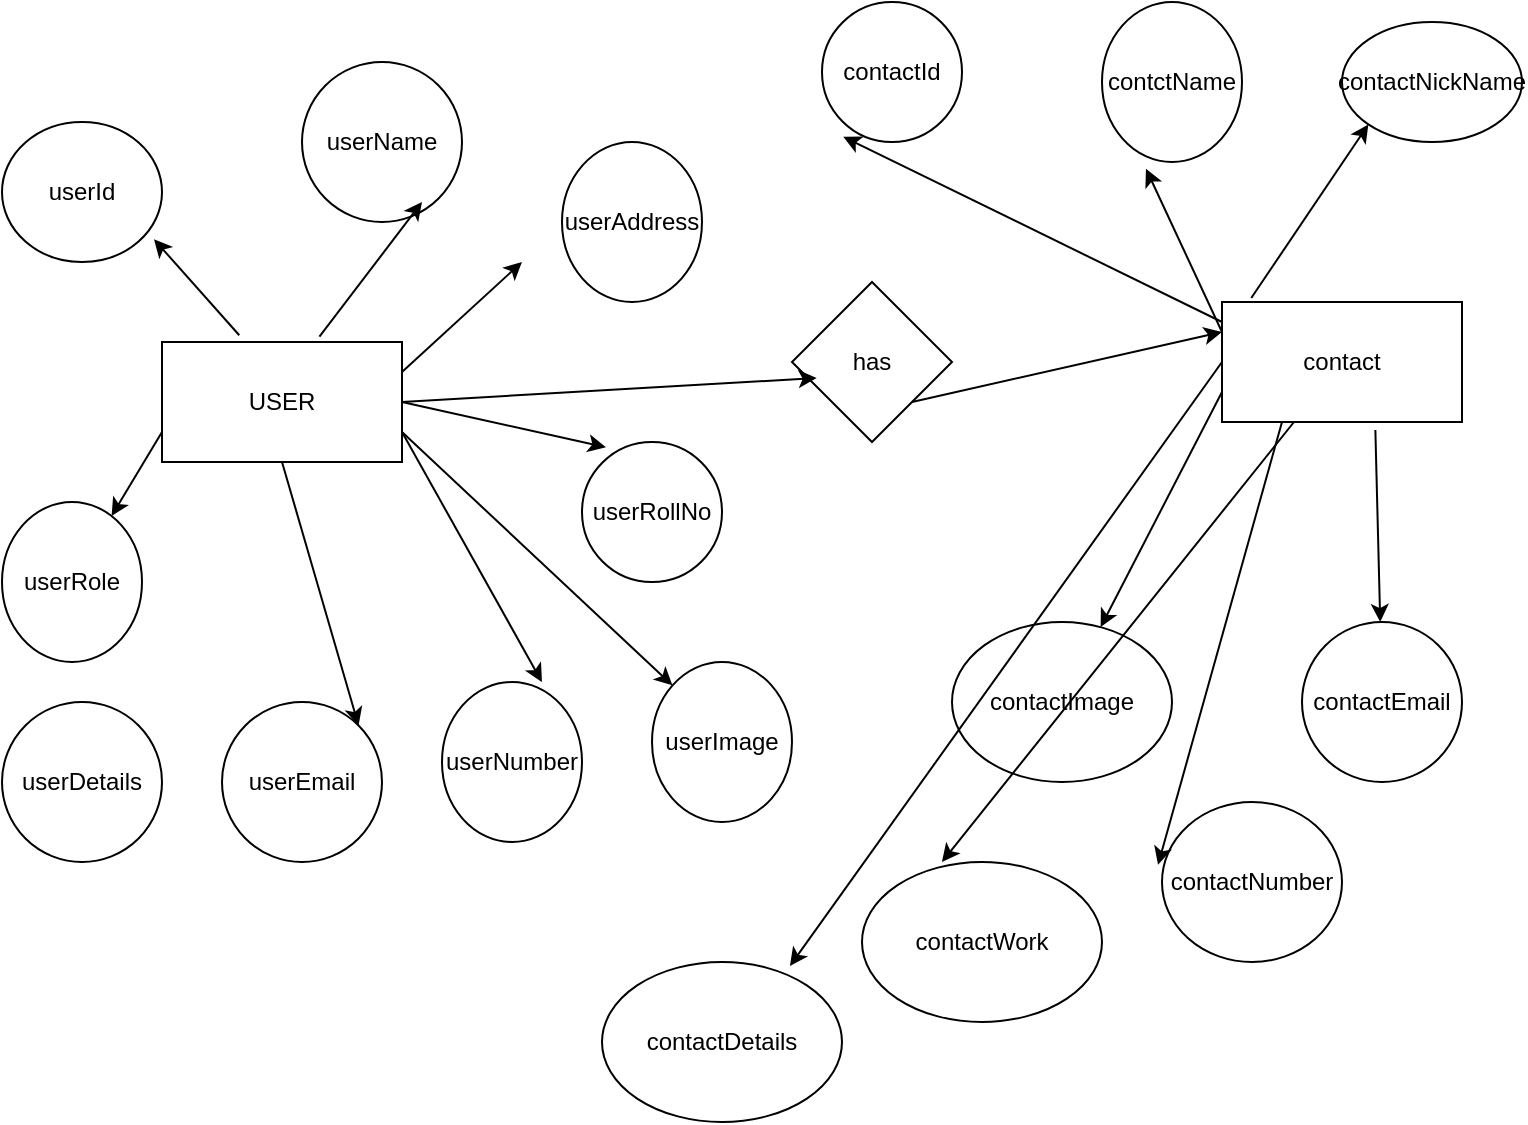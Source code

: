 <mxfile version="22.1.3" type="github">
  <diagram name="Page-1" id="zTiALw78QjRn_7bLFiu3">
    <mxGraphModel dx="794" dy="454" grid="1" gridSize="10" guides="1" tooltips="1" connect="1" arrows="1" fold="1" page="1" pageScale="1" pageWidth="850" pageHeight="1100" math="0" shadow="0">
      <root>
        <mxCell id="0" />
        <mxCell id="1" parent="0" />
        <mxCell id="hoo1MTpkZW51-VY-299C-1" value="USER" style="rounded=0;whiteSpace=wrap;html=1;" vertex="1" parent="1">
          <mxGeometry x="110" y="200" width="120" height="60" as="geometry" />
        </mxCell>
        <mxCell id="hoo1MTpkZW51-VY-299C-2" value="contact" style="rounded=0;whiteSpace=wrap;html=1;" vertex="1" parent="1">
          <mxGeometry x="640" y="180" width="120" height="60" as="geometry" />
        </mxCell>
        <mxCell id="hoo1MTpkZW51-VY-299C-3" value="" style="endArrow=classic;html=1;rounded=0;exitX=1;exitY=0.25;exitDx=0;exitDy=0;" edge="1" parent="1" source="hoo1MTpkZW51-VY-299C-1">
          <mxGeometry width="50" height="50" relative="1" as="geometry">
            <mxPoint x="380" y="260" as="sourcePoint" />
            <mxPoint x="290" y="160" as="targetPoint" />
          </mxGeometry>
        </mxCell>
        <mxCell id="hoo1MTpkZW51-VY-299C-4" value="userAddress" style="ellipse;whiteSpace=wrap;html=1;" vertex="1" parent="1">
          <mxGeometry x="310" y="100" width="70" height="80" as="geometry" />
        </mxCell>
        <mxCell id="hoo1MTpkZW51-VY-299C-5" value="userName" style="ellipse;whiteSpace=wrap;html=1;" vertex="1" parent="1">
          <mxGeometry x="180" y="60" width="80" height="80" as="geometry" />
        </mxCell>
        <mxCell id="hoo1MTpkZW51-VY-299C-6" value="userId" style="ellipse;whiteSpace=wrap;html=1;" vertex="1" parent="1">
          <mxGeometry x="30" y="90" width="80" height="70" as="geometry" />
        </mxCell>
        <mxCell id="hoo1MTpkZW51-VY-299C-7" value="contactEmail" style="ellipse;whiteSpace=wrap;html=1;" vertex="1" parent="1">
          <mxGeometry x="680" y="340" width="80" height="80" as="geometry" />
        </mxCell>
        <mxCell id="hoo1MTpkZW51-VY-299C-8" value="userRollNo" style="ellipse;whiteSpace=wrap;html=1;" vertex="1" parent="1">
          <mxGeometry x="320" y="250" width="70" height="70" as="geometry" />
        </mxCell>
        <mxCell id="hoo1MTpkZW51-VY-299C-9" value="userEmail" style="ellipse;whiteSpace=wrap;html=1;" vertex="1" parent="1">
          <mxGeometry x="140" y="380" width="80" height="80" as="geometry" />
        </mxCell>
        <mxCell id="hoo1MTpkZW51-VY-299C-10" value="contactId" style="ellipse;whiteSpace=wrap;html=1;" vertex="1" parent="1">
          <mxGeometry x="440" y="30" width="70" height="70" as="geometry" />
        </mxCell>
        <mxCell id="hoo1MTpkZW51-VY-299C-11" value="contactNickName" style="ellipse;whiteSpace=wrap;html=1;" vertex="1" parent="1">
          <mxGeometry x="700" y="40" width="90" height="60" as="geometry" />
        </mxCell>
        <mxCell id="hoo1MTpkZW51-VY-299C-12" value="contctName" style="ellipse;whiteSpace=wrap;html=1;" vertex="1" parent="1">
          <mxGeometry x="580" y="30" width="70" height="80" as="geometry" />
        </mxCell>
        <mxCell id="hoo1MTpkZW51-VY-299C-13" value="has" style="rhombus;whiteSpace=wrap;html=1;" vertex="1" parent="1">
          <mxGeometry x="425" y="170" width="80" height="80" as="geometry" />
        </mxCell>
        <mxCell id="hoo1MTpkZW51-VY-299C-14" value="userNumber" style="ellipse;whiteSpace=wrap;html=1;" vertex="1" parent="1">
          <mxGeometry x="250" y="370" width="70" height="80" as="geometry" />
        </mxCell>
        <mxCell id="hoo1MTpkZW51-VY-299C-15" value="userImage" style="ellipse;whiteSpace=wrap;html=1;" vertex="1" parent="1">
          <mxGeometry x="355" y="360" width="70" height="80" as="geometry" />
        </mxCell>
        <mxCell id="hoo1MTpkZW51-VY-299C-16" value="userDetails" style="ellipse;whiteSpace=wrap;html=1;" vertex="1" parent="1">
          <mxGeometry x="30" y="380" width="80" height="80" as="geometry" />
        </mxCell>
        <mxCell id="hoo1MTpkZW51-VY-299C-18" value="userRole" style="ellipse;whiteSpace=wrap;html=1;" vertex="1" parent="1">
          <mxGeometry x="30" y="280" width="70" height="80" as="geometry" />
        </mxCell>
        <mxCell id="hoo1MTpkZW51-VY-299C-19" value="" style="endArrow=classic;html=1;rounded=0;exitX=0.656;exitY=-0.044;exitDx=0;exitDy=0;exitPerimeter=0;" edge="1" parent="1" source="hoo1MTpkZW51-VY-299C-1">
          <mxGeometry width="50" height="50" relative="1" as="geometry">
            <mxPoint x="190" y="180" as="sourcePoint" />
            <mxPoint x="240" y="130" as="targetPoint" />
          </mxGeometry>
        </mxCell>
        <mxCell id="hoo1MTpkZW51-VY-299C-22" value="" style="endArrow=classic;html=1;rounded=0;exitX=1;exitY=0.5;exitDx=0;exitDy=0;entryX=0.171;entryY=0.038;entryDx=0;entryDy=0;entryPerimeter=0;" edge="1" parent="1" source="hoo1MTpkZW51-VY-299C-1" target="hoo1MTpkZW51-VY-299C-8">
          <mxGeometry width="50" height="50" relative="1" as="geometry">
            <mxPoint x="380" y="280" as="sourcePoint" />
            <mxPoint x="430" y="230" as="targetPoint" />
          </mxGeometry>
        </mxCell>
        <mxCell id="hoo1MTpkZW51-VY-299C-23" value="" style="endArrow=classic;html=1;rounded=0;entryX=1;entryY=0;entryDx=0;entryDy=0;exitX=0.5;exitY=1;exitDx=0;exitDy=0;" edge="1" parent="1" source="hoo1MTpkZW51-VY-299C-1" target="hoo1MTpkZW51-VY-299C-9">
          <mxGeometry width="50" height="50" relative="1" as="geometry">
            <mxPoint x="130" y="310" as="sourcePoint" />
            <mxPoint x="180" y="260" as="targetPoint" />
          </mxGeometry>
        </mxCell>
        <mxCell id="hoo1MTpkZW51-VY-299C-24" value="" style="endArrow=classic;html=1;rounded=0;exitX=0;exitY=0.75;exitDx=0;exitDy=0;" edge="1" parent="1" source="hoo1MTpkZW51-VY-299C-1" target="hoo1MTpkZW51-VY-299C-18">
          <mxGeometry width="50" height="50" relative="1" as="geometry">
            <mxPoint x="80" y="310" as="sourcePoint" />
            <mxPoint x="130" y="260" as="targetPoint" />
          </mxGeometry>
        </mxCell>
        <mxCell id="hoo1MTpkZW51-VY-299C-25" value="" style="endArrow=classic;html=1;rounded=0;exitX=1;exitY=0.75;exitDx=0;exitDy=0;entryX=0.714;entryY=0;entryDx=0;entryDy=0;entryPerimeter=0;" edge="1" parent="1" source="hoo1MTpkZW51-VY-299C-1" target="hoo1MTpkZW51-VY-299C-14">
          <mxGeometry width="50" height="50" relative="1" as="geometry">
            <mxPoint x="380" y="280" as="sourcePoint" />
            <mxPoint x="430" y="230" as="targetPoint" />
          </mxGeometry>
        </mxCell>
        <mxCell id="hoo1MTpkZW51-VY-299C-26" value="" style="endArrow=classic;html=1;rounded=0;exitX=1;exitY=0.75;exitDx=0;exitDy=0;entryX=0;entryY=0;entryDx=0;entryDy=0;" edge="1" parent="1" source="hoo1MTpkZW51-VY-299C-1" target="hoo1MTpkZW51-VY-299C-15">
          <mxGeometry width="50" height="50" relative="1" as="geometry">
            <mxPoint x="380" y="280" as="sourcePoint" />
            <mxPoint x="430" y="230" as="targetPoint" />
          </mxGeometry>
        </mxCell>
        <mxCell id="hoo1MTpkZW51-VY-299C-27" value="" style="endArrow=classic;html=1;rounded=0;exitX=0.322;exitY=-0.056;exitDx=0;exitDy=0;exitPerimeter=0;entryX=0.95;entryY=0.838;entryDx=0;entryDy=0;entryPerimeter=0;" edge="1" parent="1" source="hoo1MTpkZW51-VY-299C-1" target="hoo1MTpkZW51-VY-299C-6">
          <mxGeometry width="50" height="50" relative="1" as="geometry">
            <mxPoint x="380" y="280" as="sourcePoint" />
            <mxPoint x="430" y="230" as="targetPoint" />
          </mxGeometry>
        </mxCell>
        <mxCell id="hoo1MTpkZW51-VY-299C-28" value="" style="endArrow=classic;html=1;rounded=0;exitX=1;exitY=0.5;exitDx=0;exitDy=0;entryX=0.154;entryY=0.6;entryDx=0;entryDy=0;entryPerimeter=0;" edge="1" parent="1" source="hoo1MTpkZW51-VY-299C-1" target="hoo1MTpkZW51-VY-299C-13">
          <mxGeometry width="50" height="50" relative="1" as="geometry">
            <mxPoint x="380" y="280" as="sourcePoint" />
            <mxPoint x="430" y="230" as="targetPoint" />
          </mxGeometry>
        </mxCell>
        <mxCell id="hoo1MTpkZW51-VY-299C-29" value="" style="endArrow=classic;html=1;rounded=0;exitX=1;exitY=1;exitDx=0;exitDy=0;entryX=0;entryY=0.25;entryDx=0;entryDy=0;" edge="1" parent="1" source="hoo1MTpkZW51-VY-299C-13" target="hoo1MTpkZW51-VY-299C-2">
          <mxGeometry width="50" height="50" relative="1" as="geometry">
            <mxPoint x="380" y="280" as="sourcePoint" />
            <mxPoint x="430" y="230" as="targetPoint" />
          </mxGeometry>
        </mxCell>
        <mxCell id="hoo1MTpkZW51-VY-299C-30" value="contactImage" style="ellipse;whiteSpace=wrap;html=1;" vertex="1" parent="1">
          <mxGeometry x="505" y="340" width="110" height="80" as="geometry" />
        </mxCell>
        <mxCell id="hoo1MTpkZW51-VY-299C-31" value="contactNumber" style="ellipse;whiteSpace=wrap;html=1;" vertex="1" parent="1">
          <mxGeometry x="610" y="430" width="90" height="80" as="geometry" />
        </mxCell>
        <mxCell id="hoo1MTpkZW51-VY-299C-32" value="contactWork" style="ellipse;whiteSpace=wrap;html=1;" vertex="1" parent="1">
          <mxGeometry x="460" y="460" width="120" height="80" as="geometry" />
        </mxCell>
        <mxCell id="hoo1MTpkZW51-VY-299C-33" value="contactDetails" style="ellipse;whiteSpace=wrap;html=1;" vertex="1" parent="1">
          <mxGeometry x="330" y="510" width="120" height="80" as="geometry" />
        </mxCell>
        <mxCell id="hoo1MTpkZW51-VY-299C-34" value="" style="endArrow=classic;html=1;rounded=0;exitX=0;exitY=0.75;exitDx=0;exitDy=0;" edge="1" parent="1" source="hoo1MTpkZW51-VY-299C-2" target="hoo1MTpkZW51-VY-299C-30">
          <mxGeometry width="50" height="50" relative="1" as="geometry">
            <mxPoint x="640" y="300" as="sourcePoint" />
            <mxPoint x="690" y="250" as="targetPoint" />
          </mxGeometry>
        </mxCell>
        <mxCell id="hoo1MTpkZW51-VY-299C-35" value="" style="endArrow=classic;html=1;rounded=0;exitX=0.639;exitY=1.067;exitDx=0;exitDy=0;exitPerimeter=0;" edge="1" parent="1" source="hoo1MTpkZW51-VY-299C-2" target="hoo1MTpkZW51-VY-299C-7">
          <mxGeometry width="50" height="50" relative="1" as="geometry">
            <mxPoint x="670" y="380" as="sourcePoint" />
            <mxPoint x="600" y="300" as="targetPoint" />
          </mxGeometry>
        </mxCell>
        <mxCell id="hoo1MTpkZW51-VY-299C-36" value="" style="endArrow=classic;html=1;rounded=0;entryX=0.333;entryY=0;entryDx=0;entryDy=0;entryPerimeter=0;" edge="1" parent="1" source="hoo1MTpkZW51-VY-299C-2" target="hoo1MTpkZW51-VY-299C-32">
          <mxGeometry width="50" height="50" relative="1" as="geometry">
            <mxPoint x="380" y="420" as="sourcePoint" />
            <mxPoint x="430" y="370" as="targetPoint" />
          </mxGeometry>
        </mxCell>
        <mxCell id="hoo1MTpkZW51-VY-299C-37" value="" style="endArrow=classic;html=1;rounded=0;entryX=0.783;entryY=0.025;entryDx=0;entryDy=0;entryPerimeter=0;exitX=0;exitY=0.5;exitDx=0;exitDy=0;" edge="1" parent="1" source="hoo1MTpkZW51-VY-299C-2" target="hoo1MTpkZW51-VY-299C-33">
          <mxGeometry width="50" height="50" relative="1" as="geometry">
            <mxPoint x="380" y="420" as="sourcePoint" />
            <mxPoint x="430" y="370" as="targetPoint" />
          </mxGeometry>
        </mxCell>
        <mxCell id="hoo1MTpkZW51-VY-299C-39" value="" style="endArrow=classic;html=1;rounded=0;entryX=-0.022;entryY=0.392;entryDx=0;entryDy=0;entryPerimeter=0;exitX=0.25;exitY=1;exitDx=0;exitDy=0;" edge="1" parent="1" source="hoo1MTpkZW51-VY-299C-2" target="hoo1MTpkZW51-VY-299C-31">
          <mxGeometry width="50" height="50" relative="1" as="geometry">
            <mxPoint x="380" y="420" as="sourcePoint" />
            <mxPoint x="430" y="370" as="targetPoint" />
          </mxGeometry>
        </mxCell>
        <mxCell id="hoo1MTpkZW51-VY-299C-40" value="" style="endArrow=classic;html=1;rounded=0;entryX=0.314;entryY=1.042;entryDx=0;entryDy=0;entryPerimeter=0;exitX=0;exitY=0.25;exitDx=0;exitDy=0;" edge="1" parent="1" source="hoo1MTpkZW51-VY-299C-2" target="hoo1MTpkZW51-VY-299C-12">
          <mxGeometry width="50" height="50" relative="1" as="geometry">
            <mxPoint x="380" y="420" as="sourcePoint" />
            <mxPoint x="590" y="270" as="targetPoint" />
          </mxGeometry>
        </mxCell>
        <mxCell id="hoo1MTpkZW51-VY-299C-41" value="" style="endArrow=classic;html=1;rounded=0;entryX=0.152;entryY=0.962;entryDx=0;entryDy=0;entryPerimeter=0;" edge="1" parent="1" target="hoo1MTpkZW51-VY-299C-10">
          <mxGeometry width="50" height="50" relative="1" as="geometry">
            <mxPoint x="640" y="190" as="sourcePoint" />
            <mxPoint x="530" y="200" as="targetPoint" />
          </mxGeometry>
        </mxCell>
        <mxCell id="hoo1MTpkZW51-VY-299C-42" value="" style="endArrow=classic;html=1;rounded=0;entryX=0;entryY=1;entryDx=0;entryDy=0;exitX=0.122;exitY=-0.033;exitDx=0;exitDy=0;exitPerimeter=0;" edge="1" parent="1" source="hoo1MTpkZW51-VY-299C-2" target="hoo1MTpkZW51-VY-299C-11">
          <mxGeometry width="50" height="50" relative="1" as="geometry">
            <mxPoint x="330" y="270" as="sourcePoint" />
            <mxPoint x="380" y="220" as="targetPoint" />
          </mxGeometry>
        </mxCell>
      </root>
    </mxGraphModel>
  </diagram>
</mxfile>
